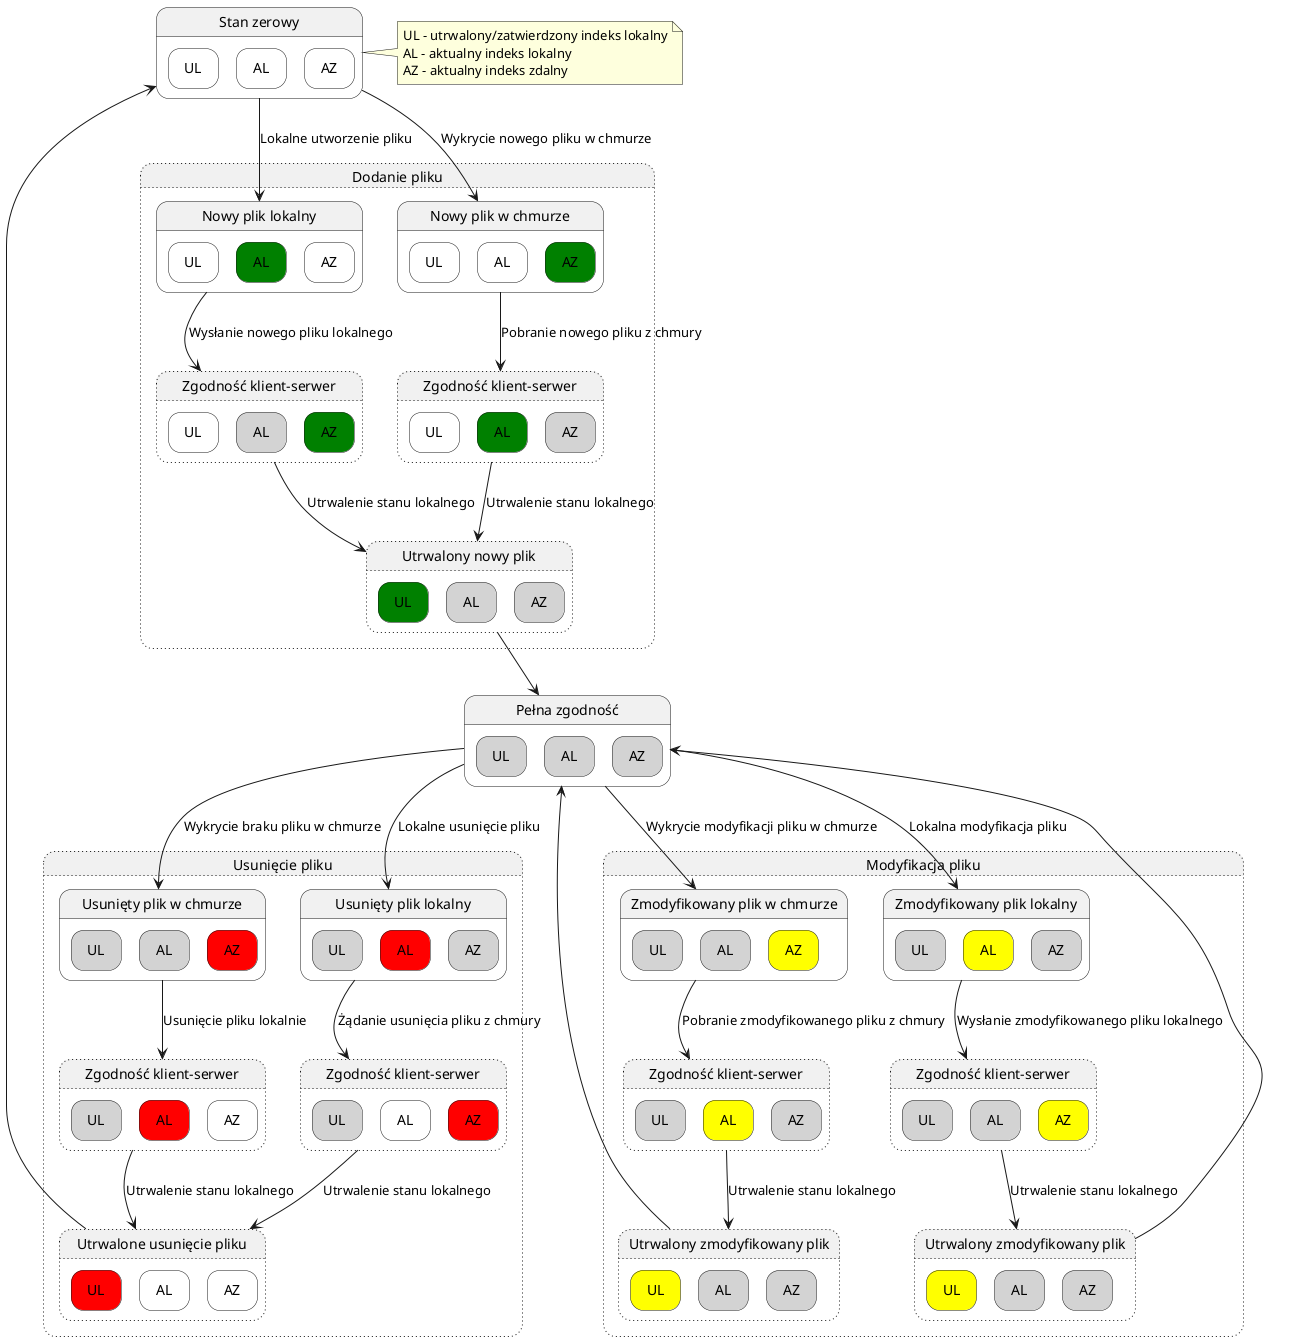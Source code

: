 @startuml index-lifecycle

hide empty description

!procedure MainState($name, $label, $ul, $al, $az)
    state "$label" as $name {
        state "UL" as $name##PL #$ul
        state "AL" as $name##AL #$al
        state "AZ" as $name##AZ #$az
    }
!endprocedure

!procedure TransitionState($name, $label, $ul, $al, $az)
    state "$label" as $name ##[dotted] {
        state "UL" as $name##PL #$ul
        state "AL" as $name##AL #$al
        state "AZ" as $name##AZ #$az
    }
!endprocedure


MainState(Init, "Stan zerowy", white, white, white)

note right of Init
    UL - utrwalony/zatwierdzony indeks lokalny
    AL - aktualny indeks lokalny
    AZ - aktualny indeks zdalny
end note


MainState(FullSync, "Pełna zgodność", lightgray, lightgray, lightgray)


state "Dodanie pliku" as NewFile ##[dotted] {
    MainState(NewLocal, "Nowy plik lokalny", white, green, white)
    Init --> NewLocal : Lokalne utworzenie pliku

    TransitionState(NewLocalUploaded, "Zgodność klient-serwer", white, lightgray, green)
    NewLocal --> NewLocalUploaded : Wysłanie nowego pliku lokalnego

    TransitionState(NewLocalPersisted, "Utrwalony nowy plik", green, lightgray, lightgray)
    NewLocalUploaded --> NewLocalPersisted : Utrwalenie stanu lokalnego

    NewLocalPersisted --> FullSync


    MainState(NewRemote, "Nowy plik w chmurze", white, white, green)
    Init --> NewRemote : Wykrycie nowego pliku w chmurze

    TransitionState(NewRemoteDownloaded, "Zgodność klient-serwer", white, green, lightgray)
    NewRemote --> NewRemoteDownloaded : Pobranie nowego pliku z chmury

    NewRemoteDownloaded --> NewLocalPersisted : Utrwalenie stanu lokalnego
}

state "Modyfikacja pliku" as ModifiedFile ##[dotted] {
    MainState(ModifiedLocal, "Zmodyfikowany plik lokalny", lightgray, yellow, lightgray)
    FullSync -down-> ModifiedLocal : Lokalna modyfikacja pliku

    TransitionState(ModifiedLocalUploaded, "Zgodność klient-serwer", lightgray, lightgray, yellow)
    ModifiedLocal --> ModifiedLocalUploaded : Wysłanie zmodyfikowanego pliku lokalnego

    TransitionState(ModifiedLocalPersisted, "Utrwalony zmodyfikowany plik", yellow, lightgray, lightgray)
    ModifiedLocalUploaded --> ModifiedLocalPersisted : Utrwalenie stanu lokalnego

    ModifiedLocalPersisted -up-> FullSync


    MainState(ModifiedRemote, "Zmodyfikowany plik w chmurze", lightgray, lightgray, yellow)
    FullSync -down-> ModifiedRemote : Wykrycie modyfikacji pliku w chmurze

    TransitionState(ModifiedRemoteDownloaded, "Zgodność klient-serwer", lightgray, yellow, lightgray)
    ModifiedRemote --> ModifiedRemoteDownloaded : Pobranie zmodyfikowanego pliku z chmury

    TransitionState(ModifiedRemotePersisted, "Utrwalony zmodyfikowany plik", yellow, lightgray, lightgray)
    ModifiedRemoteDownloaded --> ModifiedRemotePersisted : Utrwalenie stanu lokalnego

    ModifiedRemotePersisted -up-> FullSync
}


state "Usunięcie pliku" as DeletedFile ##[dotted] {
    MainState(DeletedLocal, "Usunięty plik lokalny", lightgray, red, lightgray)
    FullSync -down-> DeletedLocal : Lokalne usunięcie pliku

    TransitionState(DeletedLocalUpload, "Zgodność klient-serwer", lightgray, white, red)
    DeletedLocal --> DeletedLocalUpload : Żądanie usunięcia pliku z chmury

    TransitionState(DeletedLocalPersisted, "Utrwalone usunięcie pliku", red, white, white)
    DeletedLocalUpload --> DeletedLocalPersisted : Utrwalenie stanu lokalnego

    DeletedLocalPersisted -up-> Init


    MainState(DeletedRemote, "Usunięty plik w chmurze", lightgray, lightgray, red)
    FullSync -down-> DeletedRemote : Wykrycie braku pliku w chmurze

    TransitionState(DeletedRemoteDownload, "Zgodność klient-serwer", lightgray, red, white)
    DeletedRemote --> DeletedRemoteDownload : Usunięcie pliku lokalnie

    DeletedRemoteDownload --> DeletedLocalPersisted : Utrwalenie stanu lokalnego
}

@enduml